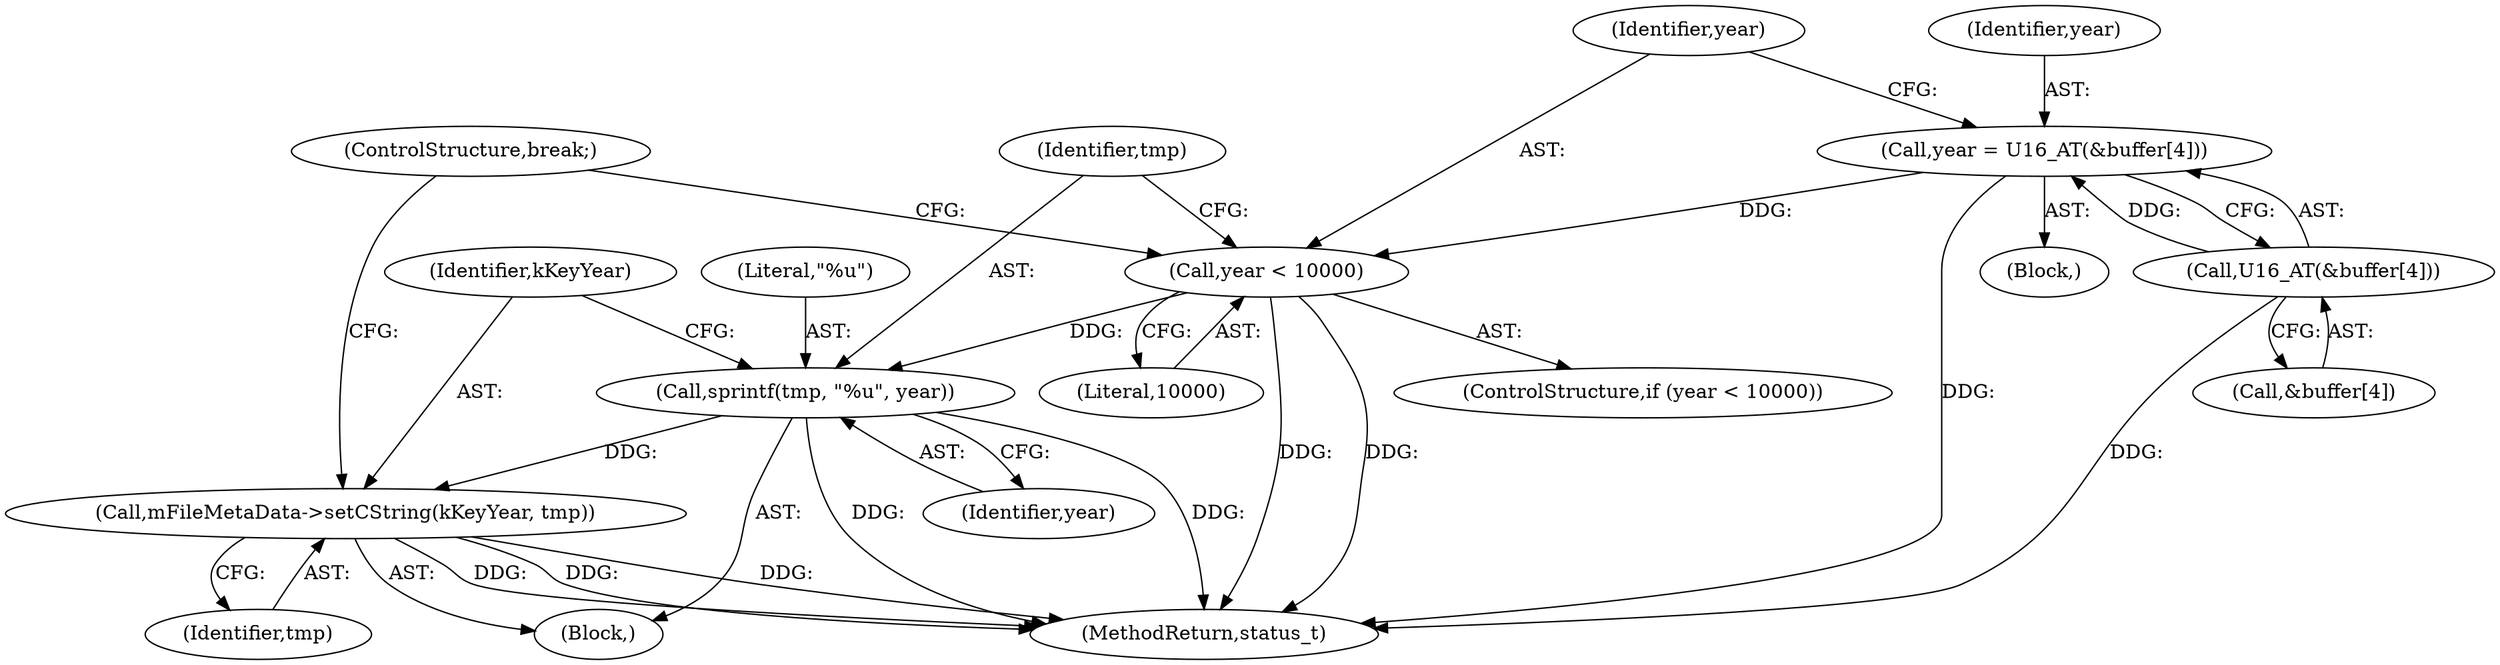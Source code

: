 digraph "0_Android_f4f7e0c102819f039ebb1972b3dba1d3186bc1d1@API" {
"1000220" [label="(Call,sprintf(tmp, \"%u\", year))"];
"1000216" [label="(Call,year < 10000)"];
"1000208" [label="(Call,year = U16_AT(&buffer[4]))"];
"1000210" [label="(Call,U16_AT(&buffer[4]))"];
"1000224" [label="(Call,mFileMetaData->setCString(kKeyYear, tmp))"];
"1000215" [label="(ControlStructure,if (year < 10000))"];
"1000222" [label="(Literal,\"%u\")"];
"1000211" [label="(Call,&buffer[4])"];
"1000217" [label="(Identifier,year)"];
"1000205" [label="(Block,)"];
"1000225" [label="(Identifier,kKeyYear)"];
"1000343" [label="(MethodReturn,status_t)"];
"1000226" [label="(Identifier,tmp)"];
"1000224" [label="(Call,mFileMetaData->setCString(kKeyYear, tmp))"];
"1000218" [label="(Literal,10000)"];
"1000210" [label="(Call,U16_AT(&buffer[4]))"];
"1000209" [label="(Identifier,year)"];
"1000220" [label="(Call,sprintf(tmp, \"%u\", year))"];
"1000221" [label="(Identifier,tmp)"];
"1000219" [label="(Block,)"];
"1000208" [label="(Call,year = U16_AT(&buffer[4]))"];
"1000227" [label="(ControlStructure,break;)"];
"1000216" [label="(Call,year < 10000)"];
"1000223" [label="(Identifier,year)"];
"1000220" -> "1000219"  [label="AST: "];
"1000220" -> "1000223"  [label="CFG: "];
"1000221" -> "1000220"  [label="AST: "];
"1000222" -> "1000220"  [label="AST: "];
"1000223" -> "1000220"  [label="AST: "];
"1000225" -> "1000220"  [label="CFG: "];
"1000220" -> "1000343"  [label="DDG: "];
"1000220" -> "1000343"  [label="DDG: "];
"1000216" -> "1000220"  [label="DDG: "];
"1000220" -> "1000224"  [label="DDG: "];
"1000216" -> "1000215"  [label="AST: "];
"1000216" -> "1000218"  [label="CFG: "];
"1000217" -> "1000216"  [label="AST: "];
"1000218" -> "1000216"  [label="AST: "];
"1000221" -> "1000216"  [label="CFG: "];
"1000227" -> "1000216"  [label="CFG: "];
"1000216" -> "1000343"  [label="DDG: "];
"1000216" -> "1000343"  [label="DDG: "];
"1000208" -> "1000216"  [label="DDG: "];
"1000208" -> "1000205"  [label="AST: "];
"1000208" -> "1000210"  [label="CFG: "];
"1000209" -> "1000208"  [label="AST: "];
"1000210" -> "1000208"  [label="AST: "];
"1000217" -> "1000208"  [label="CFG: "];
"1000208" -> "1000343"  [label="DDG: "];
"1000210" -> "1000208"  [label="DDG: "];
"1000210" -> "1000211"  [label="CFG: "];
"1000211" -> "1000210"  [label="AST: "];
"1000210" -> "1000343"  [label="DDG: "];
"1000224" -> "1000219"  [label="AST: "];
"1000224" -> "1000226"  [label="CFG: "];
"1000225" -> "1000224"  [label="AST: "];
"1000226" -> "1000224"  [label="AST: "];
"1000227" -> "1000224"  [label="CFG: "];
"1000224" -> "1000343"  [label="DDG: "];
"1000224" -> "1000343"  [label="DDG: "];
"1000224" -> "1000343"  [label="DDG: "];
}
